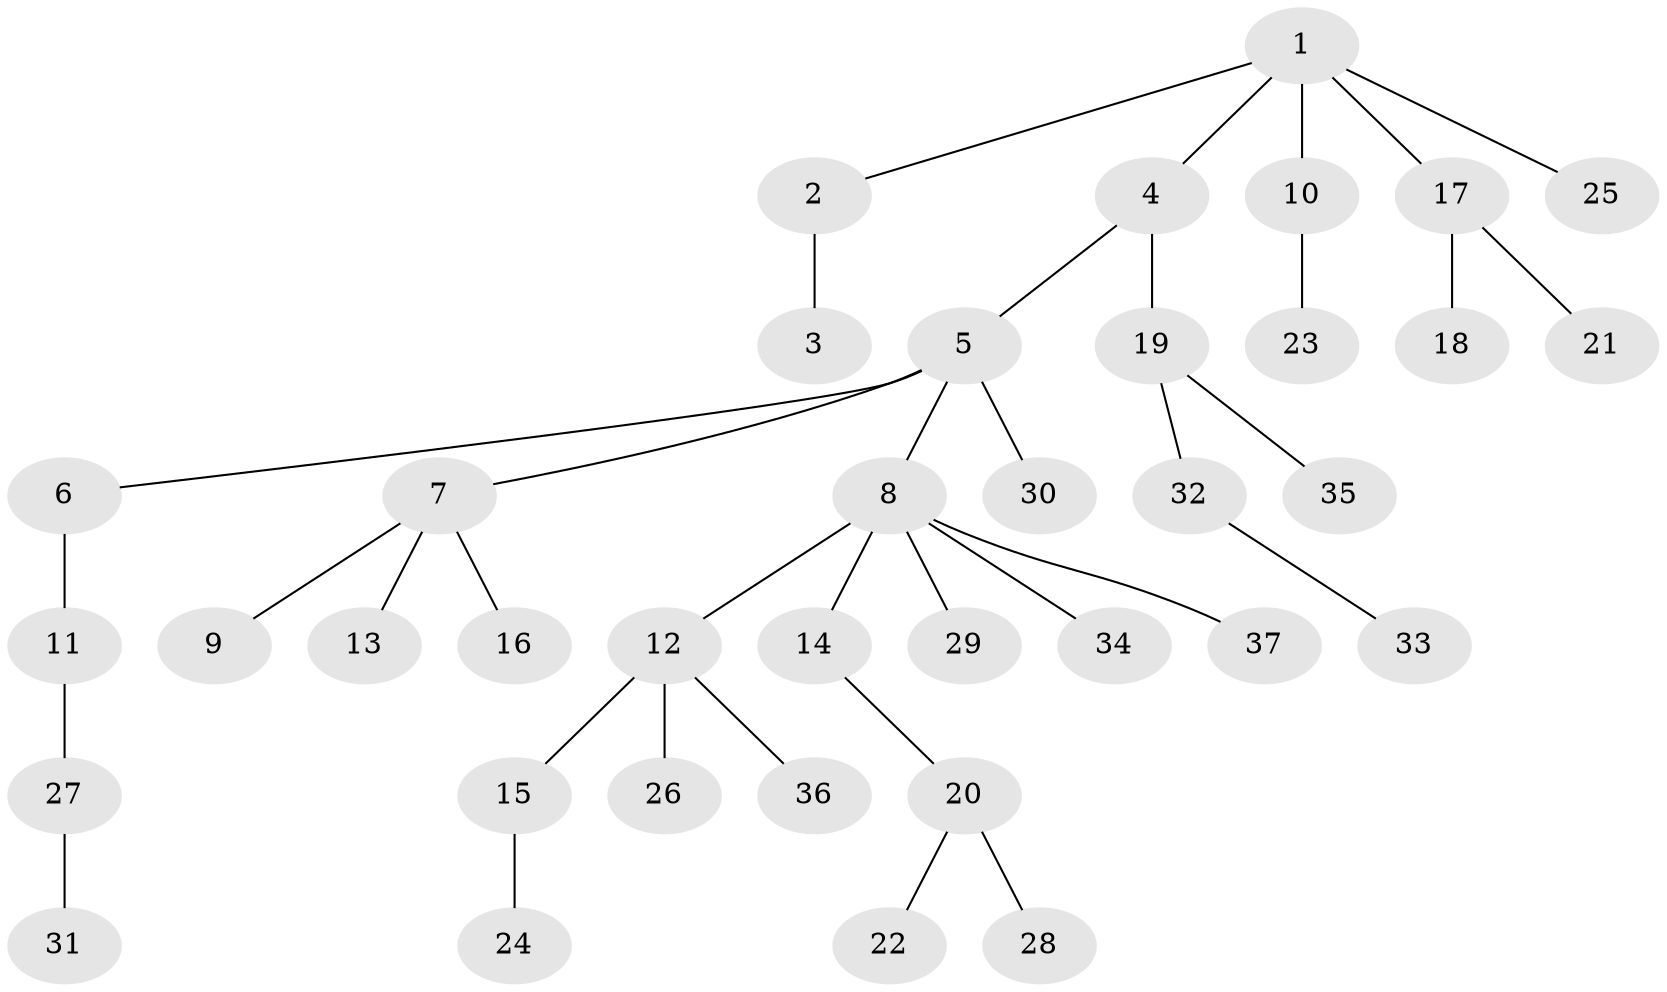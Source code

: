 // original degree distribution, {7: 0.008333333333333333, 3: 0.14166666666666666, 4: 0.041666666666666664, 5: 0.03333333333333333, 2: 0.26666666666666666, 6: 0.025, 1: 0.48333333333333334}
// Generated by graph-tools (version 1.1) at 2025/51/03/04/25 22:51:38]
// undirected, 37 vertices, 36 edges
graph export_dot {
  node [color=gray90,style=filled];
  1;
  2;
  3;
  4;
  5;
  6;
  7;
  8;
  9;
  10;
  11;
  12;
  13;
  14;
  15;
  16;
  17;
  18;
  19;
  20;
  21;
  22;
  23;
  24;
  25;
  26;
  27;
  28;
  29;
  30;
  31;
  32;
  33;
  34;
  35;
  36;
  37;
  1 -- 2 [weight=1.0];
  1 -- 4 [weight=1.0];
  1 -- 10 [weight=1.0];
  1 -- 17 [weight=1.0];
  1 -- 25 [weight=1.0];
  2 -- 3 [weight=2.0];
  4 -- 5 [weight=1.0];
  4 -- 19 [weight=1.0];
  5 -- 6 [weight=1.0];
  5 -- 7 [weight=1.0];
  5 -- 8 [weight=1.0];
  5 -- 30 [weight=1.0];
  6 -- 11 [weight=3.0];
  7 -- 9 [weight=1.0];
  7 -- 13 [weight=1.0];
  7 -- 16 [weight=1.0];
  8 -- 12 [weight=1.0];
  8 -- 14 [weight=1.0];
  8 -- 29 [weight=1.0];
  8 -- 34 [weight=1.0];
  8 -- 37 [weight=1.0];
  10 -- 23 [weight=1.0];
  11 -- 27 [weight=1.0];
  12 -- 15 [weight=1.0];
  12 -- 26 [weight=2.0];
  12 -- 36 [weight=1.0];
  14 -- 20 [weight=1.0];
  15 -- 24 [weight=1.0];
  17 -- 18 [weight=1.0];
  17 -- 21 [weight=1.0];
  19 -- 32 [weight=1.0];
  19 -- 35 [weight=1.0];
  20 -- 22 [weight=1.0];
  20 -- 28 [weight=1.0];
  27 -- 31 [weight=1.0];
  32 -- 33 [weight=1.0];
}

